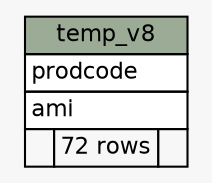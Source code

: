 // dot 2.2.1 on Windows 10 10.0
// SchemaSpy rev 590
digraph "temp_v8" {
  graph [
    rankdir="RL"
    bgcolor="#f7f7f7"
    nodesep="0.18"
    ranksep="0.46"
    fontname="Helvetica"
    fontsize="11"
  ];
  node [
    fontname="Helvetica"
    fontsize="11"
    shape="plaintext"
  ];
  edge [
    arrowsize="0.8"
  ];
  "temp_v8" [
    label=<
    <TABLE BORDER="0" CELLBORDER="1" CELLSPACING="0" BGCOLOR="#ffffff">
      <TR><TD COLSPAN="3" BGCOLOR="#9bab96" ALIGN="CENTER">temp_v8</TD></TR>
      <TR><TD PORT="prodcode" COLSPAN="3" ALIGN="LEFT">prodcode</TD></TR>
      <TR><TD PORT="﻿ami" COLSPAN="3" ALIGN="LEFT">﻿ami</TD></TR>
      <TR><TD ALIGN="LEFT" BGCOLOR="#f7f7f7">  </TD><TD ALIGN="RIGHT" BGCOLOR="#f7f7f7">72 rows</TD><TD ALIGN="RIGHT" BGCOLOR="#f7f7f7">  </TD></TR>
    </TABLE>>
    URL="tables/temp_v8.html"
    tooltip="temp_v8"
  ];
}
